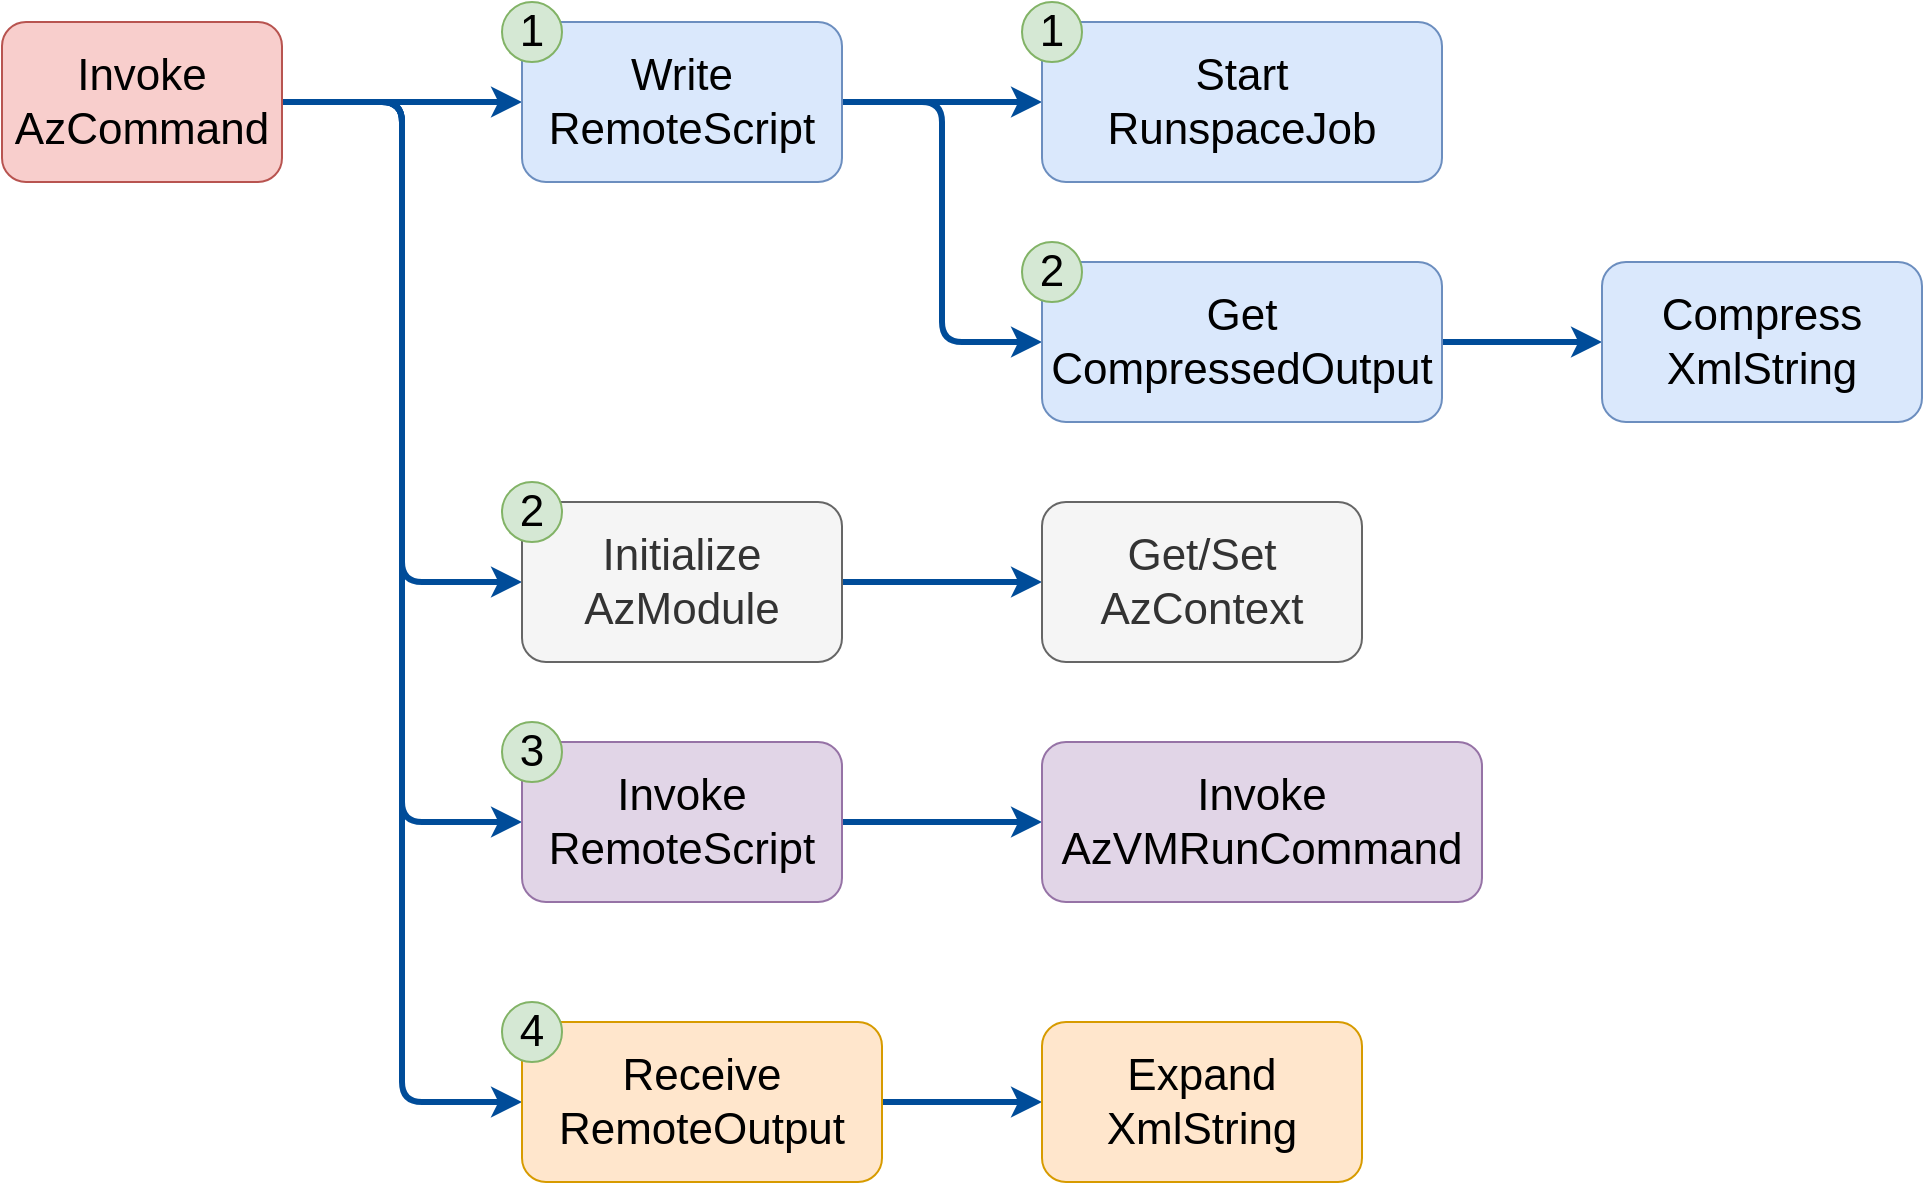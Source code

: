 <mxfile version="21.6.5" type="device">
  <diagram name="Flow" id="raqGKYXKGMsi2gpzmmi7">
    <mxGraphModel dx="1143" dy="801" grid="1" gridSize="10" guides="1" tooltips="1" connect="1" arrows="1" fold="1" page="1" pageScale="1" pageWidth="1100" pageHeight="850" math="0" shadow="0">
      <root>
        <mxCell id="0" />
        <mxCell id="1" parent="0" />
        <mxCell id="e7t6njS4XYZWmjXGl31m-3" style="edgeStyle=orthogonalEdgeStyle;rounded=1;orthogonalLoop=1;jettySize=auto;html=1;fontFamily=Helvetica;fontSize=22;fontColor=default;strokeColor=#004C99;strokeWidth=3;" parent="1" source="e7t6njS4XYZWmjXGl31m-1" target="e7t6njS4XYZWmjXGl31m-2" edge="1">
          <mxGeometry relative="1" as="geometry" />
        </mxCell>
        <mxCell id="e7t6njS4XYZWmjXGl31m-8" style="edgeStyle=orthogonalEdgeStyle;shape=connector;rounded=1;orthogonalLoop=1;jettySize=auto;html=1;entryX=0;entryY=0.5;entryDx=0;entryDy=0;labelBackgroundColor=default;strokeColor=#004C99;strokeWidth=3;fontFamily=Helvetica;fontSize=22;fontColor=default;endArrow=classic;" parent="1" source="e7t6njS4XYZWmjXGl31m-1" target="e7t6njS4XYZWmjXGl31m-6" edge="1">
          <mxGeometry relative="1" as="geometry" />
        </mxCell>
        <mxCell id="e7t6njS4XYZWmjXGl31m-9" style="edgeStyle=orthogonalEdgeStyle;shape=connector;rounded=1;orthogonalLoop=1;jettySize=auto;html=1;entryX=0;entryY=0.5;entryDx=0;entryDy=0;labelBackgroundColor=default;strokeColor=#004C99;strokeWidth=3;fontFamily=Helvetica;fontSize=22;fontColor=default;endArrow=classic;" parent="1" source="e7t6njS4XYZWmjXGl31m-1" target="e7t6njS4XYZWmjXGl31m-7" edge="1">
          <mxGeometry relative="1" as="geometry" />
        </mxCell>
        <mxCell id="_mrY1hBwHzIdx077osYN-2" style="edgeStyle=orthogonalEdgeStyle;shape=connector;rounded=1;orthogonalLoop=1;jettySize=auto;html=1;entryX=0;entryY=0.5;entryDx=0;entryDy=0;labelBackgroundColor=default;strokeColor=#004C99;strokeWidth=3;fontFamily=Helvetica;fontSize=22;fontColor=default;endArrow=classic;" edge="1" parent="1" source="e7t6njS4XYZWmjXGl31m-1" target="e7t6njS4XYZWmjXGl31m-15">
          <mxGeometry relative="1" as="geometry" />
        </mxCell>
        <mxCell id="e7t6njS4XYZWmjXGl31m-1" value="Invoke&lt;br&gt;AzCommand" style="rounded=1;whiteSpace=wrap;html=1;fontSize=22;fillColor=#f8cecc;strokeColor=#b85450;" parent="1" vertex="1">
          <mxGeometry x="70" y="290" width="140" height="80" as="geometry" />
        </mxCell>
        <mxCell id="e7t6njS4XYZWmjXGl31m-5" style="edgeStyle=orthogonalEdgeStyle;shape=connector;rounded=1;orthogonalLoop=1;jettySize=auto;html=1;labelBackgroundColor=default;strokeColor=#004C99;strokeWidth=3;fontFamily=Helvetica;fontSize=22;fontColor=default;endArrow=classic;" parent="1" source="e7t6njS4XYZWmjXGl31m-2" target="e7t6njS4XYZWmjXGl31m-4" edge="1">
          <mxGeometry relative="1" as="geometry" />
        </mxCell>
        <mxCell id="e7t6njS4XYZWmjXGl31m-23" style="edgeStyle=orthogonalEdgeStyle;shape=connector;rounded=1;orthogonalLoop=1;jettySize=auto;html=1;entryX=0;entryY=0.5;entryDx=0;entryDy=0;labelBackgroundColor=default;strokeColor=#004C99;strokeWidth=3;fontFamily=Helvetica;fontSize=22;fontColor=default;endArrow=classic;" parent="1" source="e7t6njS4XYZWmjXGl31m-2" target="e7t6njS4XYZWmjXGl31m-22" edge="1">
          <mxGeometry relative="1" as="geometry" />
        </mxCell>
        <mxCell id="e7t6njS4XYZWmjXGl31m-2" value="Write&lt;br&gt;RemoteScript" style="rounded=1;whiteSpace=wrap;html=1;fontSize=22;fillColor=#dae8fc;strokeColor=#6c8ebf;" parent="1" vertex="1">
          <mxGeometry x="330" y="290" width="160" height="80" as="geometry" />
        </mxCell>
        <mxCell id="e7t6njS4XYZWmjXGl31m-4" value="Start&lt;br&gt;RunspaceJob" style="rounded=1;whiteSpace=wrap;html=1;fontSize=22;fillColor=#dae8fc;strokeColor=#6c8ebf;" parent="1" vertex="1">
          <mxGeometry x="590" y="290" width="200" height="80" as="geometry" />
        </mxCell>
        <mxCell id="e7t6njS4XYZWmjXGl31m-30" style="edgeStyle=orthogonalEdgeStyle;shape=connector;rounded=1;orthogonalLoop=1;jettySize=auto;html=1;labelBackgroundColor=default;strokeColor=#004C99;strokeWidth=3;fontFamily=Helvetica;fontSize=22;fontColor=default;endArrow=classic;" parent="1" source="e7t6njS4XYZWmjXGl31m-6" target="e7t6njS4XYZWmjXGl31m-29" edge="1">
          <mxGeometry relative="1" as="geometry" />
        </mxCell>
        <mxCell id="e7t6njS4XYZWmjXGl31m-6" value="Initialize&lt;br&gt;AzModule" style="rounded=1;whiteSpace=wrap;html=1;fontSize=22;fillColor=#f5f5f5;strokeColor=#666666;fontColor=#333333;" parent="1" vertex="1">
          <mxGeometry x="330" y="530" width="160" height="80" as="geometry" />
        </mxCell>
        <mxCell id="e7t6njS4XYZWmjXGl31m-14" style="edgeStyle=orthogonalEdgeStyle;shape=connector;rounded=1;orthogonalLoop=1;jettySize=auto;html=1;labelBackgroundColor=default;strokeColor=#004C99;strokeWidth=3;fontFamily=Helvetica;fontSize=22;fontColor=default;endArrow=classic;" parent="1" source="e7t6njS4XYZWmjXGl31m-7" target="e7t6njS4XYZWmjXGl31m-13" edge="1">
          <mxGeometry relative="1" as="geometry" />
        </mxCell>
        <mxCell id="e7t6njS4XYZWmjXGl31m-7" value="Invoke&lt;br&gt;RemoteScript" style="rounded=1;whiteSpace=wrap;html=1;fontSize=22;fillColor=#e1d5e7;strokeColor=#9673a6;" parent="1" vertex="1">
          <mxGeometry x="330" y="650" width="160" height="80" as="geometry" />
        </mxCell>
        <mxCell id="e7t6njS4XYZWmjXGl31m-10" value="1" style="ellipse;whiteSpace=wrap;html=1;aspect=fixed;rounded=1;strokeColor=#82b366;fontFamily=Helvetica;fontSize=22;fillColor=#d5e8d4;" parent="1" vertex="1">
          <mxGeometry x="320" y="280" width="30" height="30" as="geometry" />
        </mxCell>
        <mxCell id="e7t6njS4XYZWmjXGl31m-11" value="2" style="ellipse;whiteSpace=wrap;html=1;aspect=fixed;rounded=1;strokeColor=#82b366;fontFamily=Helvetica;fontSize=22;fillColor=#d5e8d4;" parent="1" vertex="1">
          <mxGeometry x="320" y="520" width="30" height="30" as="geometry" />
        </mxCell>
        <mxCell id="e7t6njS4XYZWmjXGl31m-12" value="3" style="ellipse;whiteSpace=wrap;html=1;aspect=fixed;rounded=1;strokeColor=#82b366;fontFamily=Helvetica;fontSize=22;fillColor=#d5e8d4;" parent="1" vertex="1">
          <mxGeometry x="320" y="640" width="30" height="30" as="geometry" />
        </mxCell>
        <mxCell id="e7t6njS4XYZWmjXGl31m-13" value="Invoke&lt;br&gt;AzVMRunCommand" style="rounded=1;whiteSpace=wrap;html=1;fontSize=22;fillColor=#e1d5e7;strokeColor=#9673a6;" parent="1" vertex="1">
          <mxGeometry x="590" y="650" width="220" height="80" as="geometry" />
        </mxCell>
        <mxCell id="e7t6njS4XYZWmjXGl31m-20" style="edgeStyle=orthogonalEdgeStyle;shape=connector;rounded=1;orthogonalLoop=1;jettySize=auto;html=1;labelBackgroundColor=default;strokeColor=#004C99;strokeWidth=3;fontFamily=Helvetica;fontSize=22;fontColor=default;endArrow=classic;" parent="1" source="e7t6njS4XYZWmjXGl31m-15" target="e7t6njS4XYZWmjXGl31m-19" edge="1">
          <mxGeometry relative="1" as="geometry" />
        </mxCell>
        <mxCell id="e7t6njS4XYZWmjXGl31m-15" value="Receive&lt;br&gt;RemoteOutput" style="rounded=1;whiteSpace=wrap;html=1;fontSize=22;fillColor=#ffe6cc;strokeColor=#d79b00;" parent="1" vertex="1">
          <mxGeometry x="330" y="790" width="180" height="80" as="geometry" />
        </mxCell>
        <mxCell id="e7t6njS4XYZWmjXGl31m-19" value="Expand&lt;br&gt;XmlString" style="rounded=1;whiteSpace=wrap;html=1;fontSize=22;fillColor=#ffe6cc;strokeColor=#d79b00;" parent="1" vertex="1">
          <mxGeometry x="590" y="790" width="160" height="80" as="geometry" />
        </mxCell>
        <mxCell id="e7t6njS4XYZWmjXGl31m-27" style="edgeStyle=orthogonalEdgeStyle;shape=connector;rounded=1;orthogonalLoop=1;jettySize=auto;html=1;labelBackgroundColor=default;strokeColor=#004C99;strokeWidth=3;fontFamily=Helvetica;fontSize=22;fontColor=default;endArrow=classic;" parent="1" source="e7t6njS4XYZWmjXGl31m-22" target="e7t6njS4XYZWmjXGl31m-26" edge="1">
          <mxGeometry relative="1" as="geometry" />
        </mxCell>
        <mxCell id="e7t6njS4XYZWmjXGl31m-22" value="Get&lt;br&gt;CompressedOutput" style="rounded=1;whiteSpace=wrap;html=1;fontSize=22;fillColor=#dae8fc;strokeColor=#6c8ebf;" parent="1" vertex="1">
          <mxGeometry x="590" y="410" width="200" height="80" as="geometry" />
        </mxCell>
        <mxCell id="e7t6njS4XYZWmjXGl31m-24" value="1" style="ellipse;whiteSpace=wrap;html=1;aspect=fixed;rounded=1;strokeColor=#82b366;fontFamily=Helvetica;fontSize=22;fillColor=#d5e8d4;" parent="1" vertex="1">
          <mxGeometry x="580" y="280" width="30" height="30" as="geometry" />
        </mxCell>
        <mxCell id="e7t6njS4XYZWmjXGl31m-25" value="2" style="ellipse;whiteSpace=wrap;html=1;aspect=fixed;rounded=1;strokeColor=#82b366;fontFamily=Helvetica;fontSize=22;fillColor=#d5e8d4;" parent="1" vertex="1">
          <mxGeometry x="580" y="400" width="30" height="30" as="geometry" />
        </mxCell>
        <mxCell id="e7t6njS4XYZWmjXGl31m-26" value="Compress&lt;br&gt;XmlString" style="rounded=1;whiteSpace=wrap;html=1;fontSize=22;fillColor=#dae8fc;strokeColor=#6c8ebf;" parent="1" vertex="1">
          <mxGeometry x="870" y="410" width="160" height="80" as="geometry" />
        </mxCell>
        <mxCell id="e7t6njS4XYZWmjXGl31m-29" value="Get/Set&lt;br&gt;AzContext" style="rounded=1;whiteSpace=wrap;html=1;fontSize=22;fillColor=#f5f5f5;strokeColor=#666666;fontColor=#333333;" parent="1" vertex="1">
          <mxGeometry x="590" y="530" width="160" height="80" as="geometry" />
        </mxCell>
        <mxCell id="_mrY1hBwHzIdx077osYN-3" value="4" style="ellipse;whiteSpace=wrap;html=1;aspect=fixed;rounded=1;strokeColor=#82b366;fontFamily=Helvetica;fontSize=22;fillColor=#d5e8d4;" vertex="1" parent="1">
          <mxGeometry x="320" y="780" width="30" height="30" as="geometry" />
        </mxCell>
      </root>
    </mxGraphModel>
  </diagram>
</mxfile>
